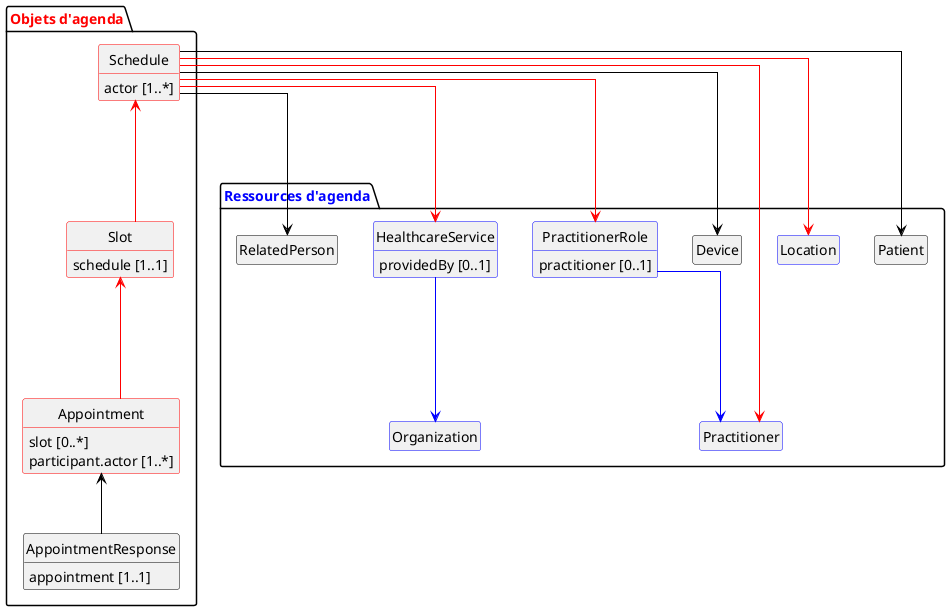 @startuml

hide circle
hide empty members
skinparam linetype ortho

package "Objets d'agenda" as OA #text:red {

    class Schedule #line:red {
        actor [1..*]
    }

    class Slot #line:red {
        schedule [1..1]
    }

    class Appointment #line:red {
        slot [0..*]
    participant.actor [1..*]
    }

    class AppointmentResponse #line:black {
        appointment [1..1]
    }
}
     
package "Ressources d'agenda" as RA #text:blue{

    class Patient #line:black

    class RelatedPerson #line:black

    class Practitioner #line:blue

    class PractitionerRole #line:blue {
        practitioner [0..1]
    }
    

    class Organization #line:blue

    class HealthcareService #line:blue {
        providedBy [0..1]
    }

    class Device #line:black
   
    class Location #line:blue

    PractitionerRole -[#blue]--> Practitioner
    HealthcareService -[#blue]--> Organization
}



Schedule  <---[#red] Slot
Slot <---[#red] Appointment
Appointment <--[#black] AppointmentResponse

Schedule -[#black]--> Patient
Schedule -[#black]--> RelatedPerson
Schedule -[#red]--> Practitioner
Schedule -[#red]--> PractitionerRole
Schedule -[#red]--> HealthcareService
Schedule -[#black]--> Device
Schedule -[#red]--> Location


@enduml